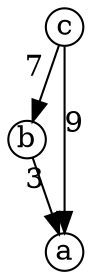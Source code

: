 digraph G {
	node [shape=circle fixedsize=true width=0.25 height=0.25 ]
	b -> a [ xlabel="3"];
	c -> b [ xlabel="7"];
	c -> a [ xlabel="9" ];
}